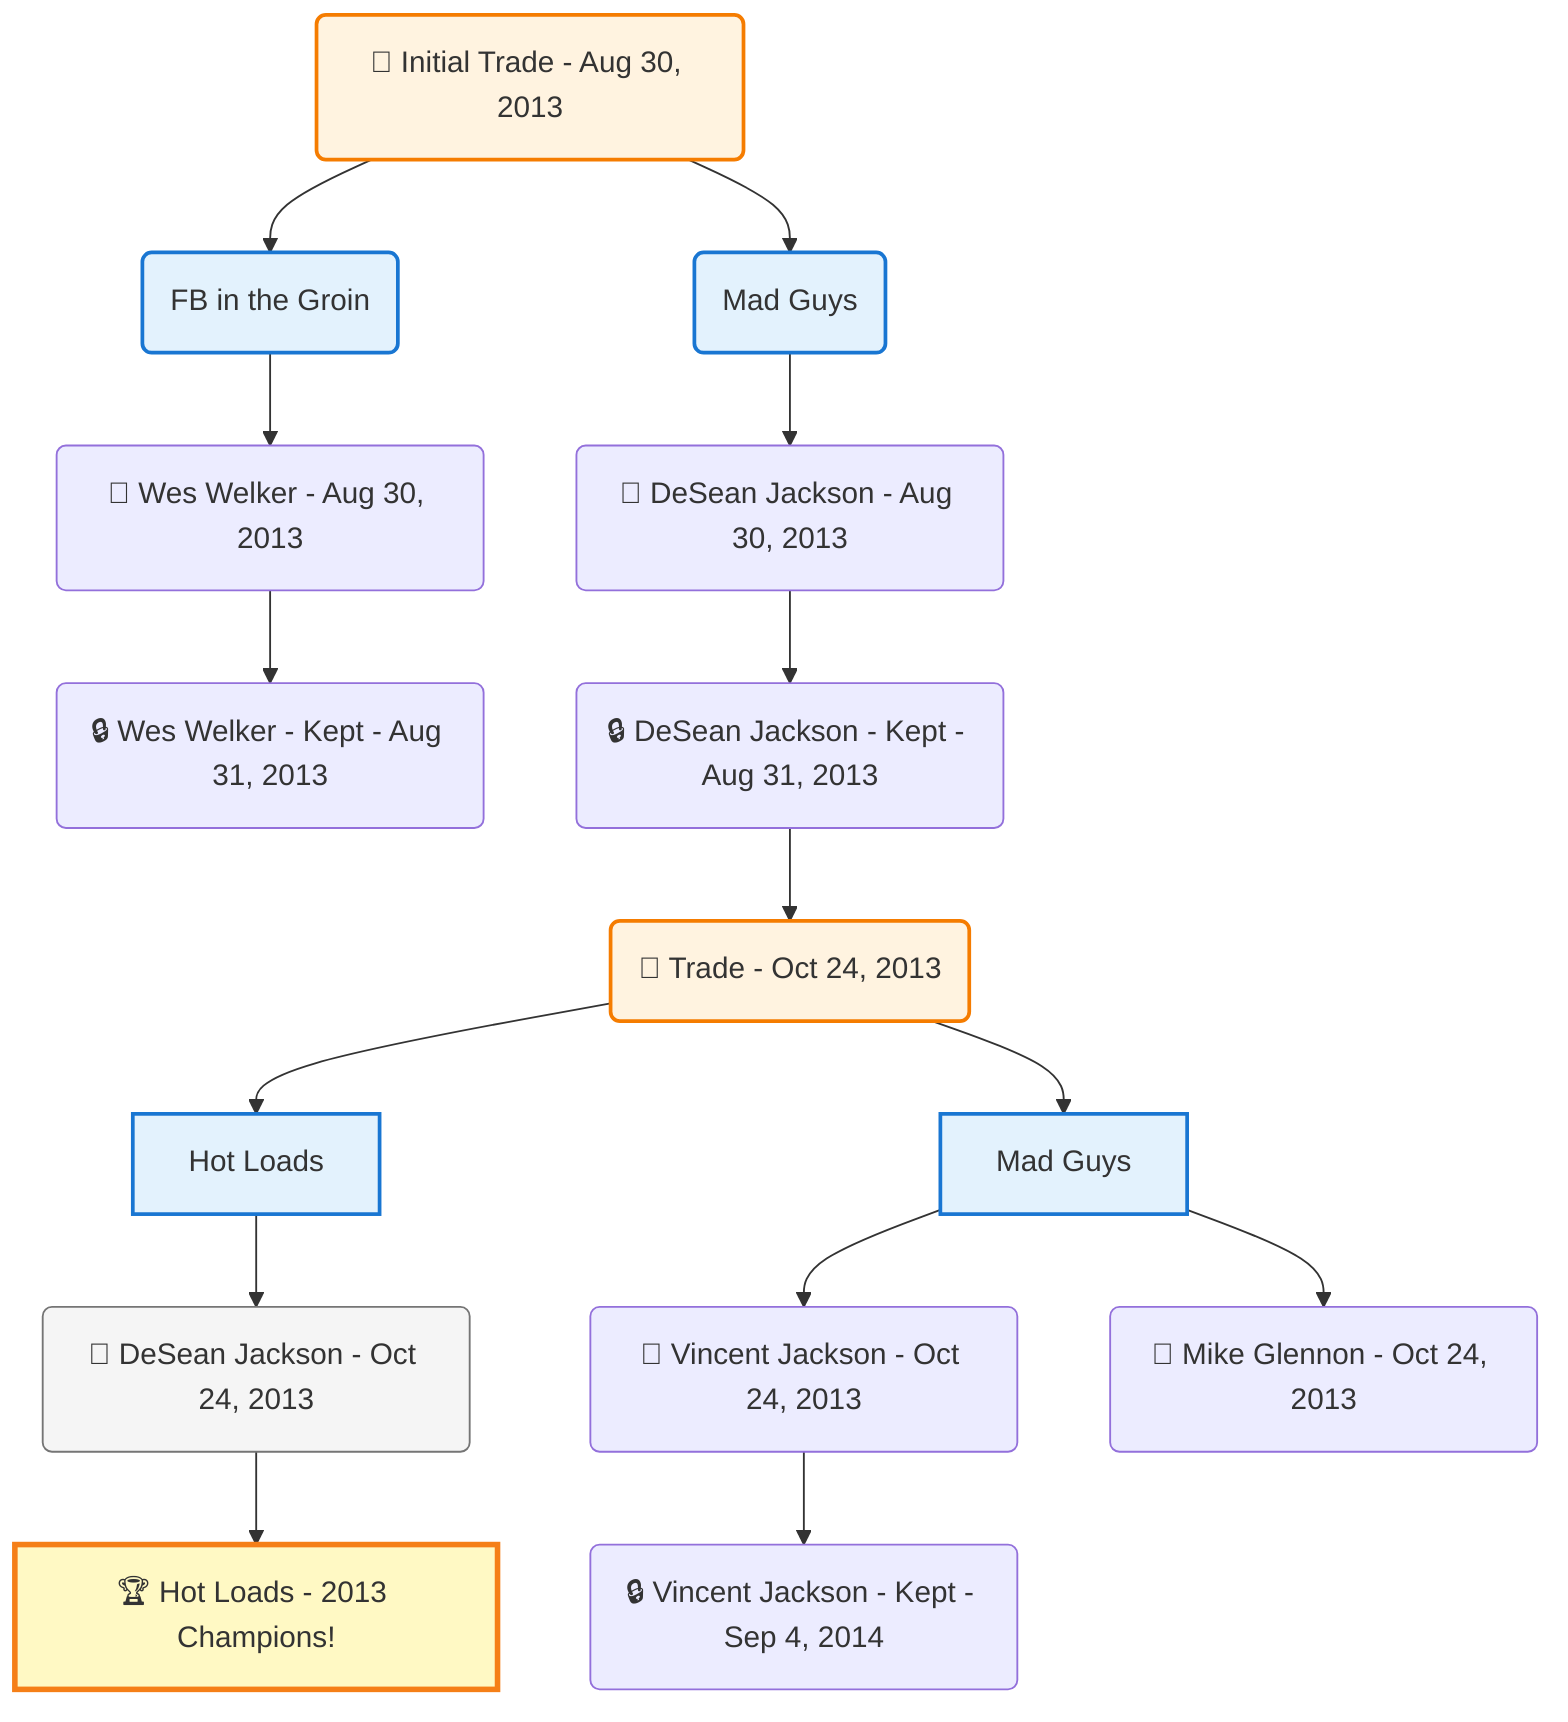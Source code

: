 flowchart TD

    TRADE_MAIN("🔄 Initial Trade - Aug 30, 2013")
    TEAM_1("FB in the Groin")
    TEAM_2("Mad Guys")
    NODE_e4292050-fac9-48a1-8ba0-52b758ba9348("🔄 Wes Welker - Aug 30, 2013")
    NODE_d5f51e67-8da0-4561-8525-d9e967d9f641("🔒 Wes Welker - Kept - Aug 31, 2013")
    NODE_cff1cbc2-98af-4cbf-a557-9bb62c25071f("🔄 DeSean Jackson - Aug 30, 2013")
    NODE_eeb58b8e-6f19-41d9-803f-0d005dedf26d("🔒 DeSean Jackson - Kept - Aug 31, 2013")
    TRADE_a27809dd-43cb-433f-9a65-fb648af68a07_3("🔄 Trade - Oct 24, 2013")
    TEAM_8e9f18ff-62c3-40e8-bb10-32f74cf4ee33_4["Hot Loads"]
    NODE_dad3fb95-76fb-4427-81d0-dd6d458e391f("🔄 DeSean Jackson - Oct 24, 2013")
    CHAMP_8e9f18ff-62c3-40e8-bb10-32f74cf4ee33_2013["🏆 Hot Loads - 2013 Champions!"]
    TEAM_f5908944-6efd-40eb-af54-6c53004e0e2f_5["Mad Guys"]
    NODE_27467dbb-f996-4747-a7a1-37ff4f34b8cb("🔄 Vincent Jackson - Oct 24, 2013")
    NODE_e99c3b93-2b57-42ec-949b-20cc48890d6c("🔒 Vincent Jackson - Kept - Sep 4, 2014")
    NODE_b071e476-3992-4ba7-90cd-a2c6c1482525("🔄 Mike Glennon - Oct 24, 2013")

    TRADE_MAIN --> TEAM_1
    TRADE_MAIN --> TEAM_2
    TEAM_1 --> NODE_e4292050-fac9-48a1-8ba0-52b758ba9348
    NODE_e4292050-fac9-48a1-8ba0-52b758ba9348 --> NODE_d5f51e67-8da0-4561-8525-d9e967d9f641
    TEAM_2 --> NODE_cff1cbc2-98af-4cbf-a557-9bb62c25071f
    NODE_cff1cbc2-98af-4cbf-a557-9bb62c25071f --> NODE_eeb58b8e-6f19-41d9-803f-0d005dedf26d
    NODE_eeb58b8e-6f19-41d9-803f-0d005dedf26d --> TRADE_a27809dd-43cb-433f-9a65-fb648af68a07_3
    TRADE_a27809dd-43cb-433f-9a65-fb648af68a07_3 --> TEAM_8e9f18ff-62c3-40e8-bb10-32f74cf4ee33_4
    TEAM_8e9f18ff-62c3-40e8-bb10-32f74cf4ee33_4 --> NODE_dad3fb95-76fb-4427-81d0-dd6d458e391f
    NODE_dad3fb95-76fb-4427-81d0-dd6d458e391f --> CHAMP_8e9f18ff-62c3-40e8-bb10-32f74cf4ee33_2013
    TRADE_a27809dd-43cb-433f-9a65-fb648af68a07_3 --> TEAM_f5908944-6efd-40eb-af54-6c53004e0e2f_5
    TEAM_f5908944-6efd-40eb-af54-6c53004e0e2f_5 --> NODE_27467dbb-f996-4747-a7a1-37ff4f34b8cb
    NODE_27467dbb-f996-4747-a7a1-37ff4f34b8cb --> NODE_e99c3b93-2b57-42ec-949b-20cc48890d6c
    TEAM_f5908944-6efd-40eb-af54-6c53004e0e2f_5 --> NODE_b071e476-3992-4ba7-90cd-a2c6c1482525

    %% Node styling
    classDef teamNode fill:#e3f2fd,stroke:#1976d2,stroke-width:2px
    classDef tradeNode fill:#fff3e0,stroke:#f57c00,stroke-width:2px
    classDef playerNode fill:#f3e5f5,stroke:#7b1fa2,stroke-width:1px
    classDef nonRootPlayerNode fill:#f5f5f5,stroke:#757575,stroke-width:1px
    classDef endNode fill:#ffebee,stroke:#c62828,stroke-width:2px
    classDef waiverNode fill:#e8f5e8,stroke:#388e3c,stroke-width:2px
    classDef championshipNode fill:#fff9c4,stroke:#f57f17,stroke-width:3px

    class TEAM_1,TEAM_2,TEAM_8e9f18ff-62c3-40e8-bb10-32f74cf4ee33_4,TEAM_f5908944-6efd-40eb-af54-6c53004e0e2f_5 teamNode
    class CHAMP_8e9f18ff-62c3-40e8-bb10-32f74cf4ee33_2013 championshipNode
    class NODE_dad3fb95-76fb-4427-81d0-dd6d458e391f nonRootPlayerNode
    class TRADE_MAIN,TRADE_a27809dd-43cb-433f-9a65-fb648af68a07_3 tradeNode